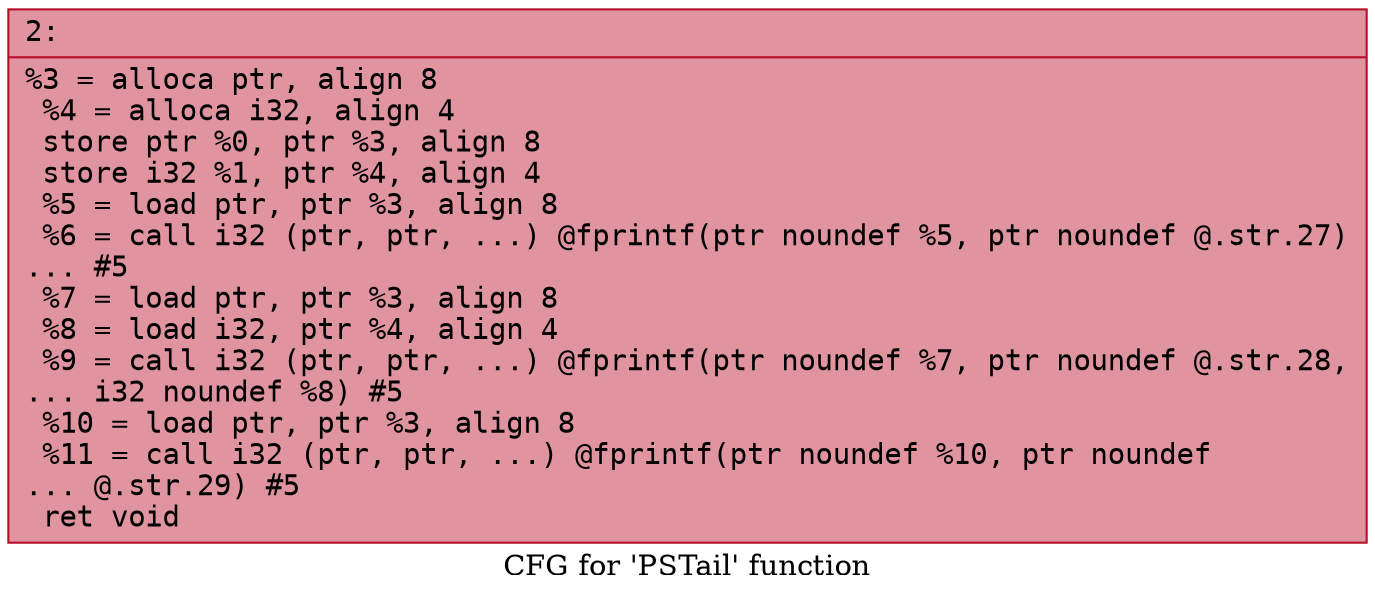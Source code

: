 digraph "CFG for 'PSTail' function" {
	label="CFG for 'PSTail' function";

	Node0x6000014382d0 [shape=record,color="#b70d28ff", style=filled, fillcolor="#b70d2870" fontname="Courier",label="{2:\l|  %3 = alloca ptr, align 8\l  %4 = alloca i32, align 4\l  store ptr %0, ptr %3, align 8\l  store i32 %1, ptr %4, align 4\l  %5 = load ptr, ptr %3, align 8\l  %6 = call i32 (ptr, ptr, ...) @fprintf(ptr noundef %5, ptr noundef @.str.27)\l... #5\l  %7 = load ptr, ptr %3, align 8\l  %8 = load i32, ptr %4, align 4\l  %9 = call i32 (ptr, ptr, ...) @fprintf(ptr noundef %7, ptr noundef @.str.28,\l... i32 noundef %8) #5\l  %10 = load ptr, ptr %3, align 8\l  %11 = call i32 (ptr, ptr, ...) @fprintf(ptr noundef %10, ptr noundef\l... @.str.29) #5\l  ret void\l}"];
}
